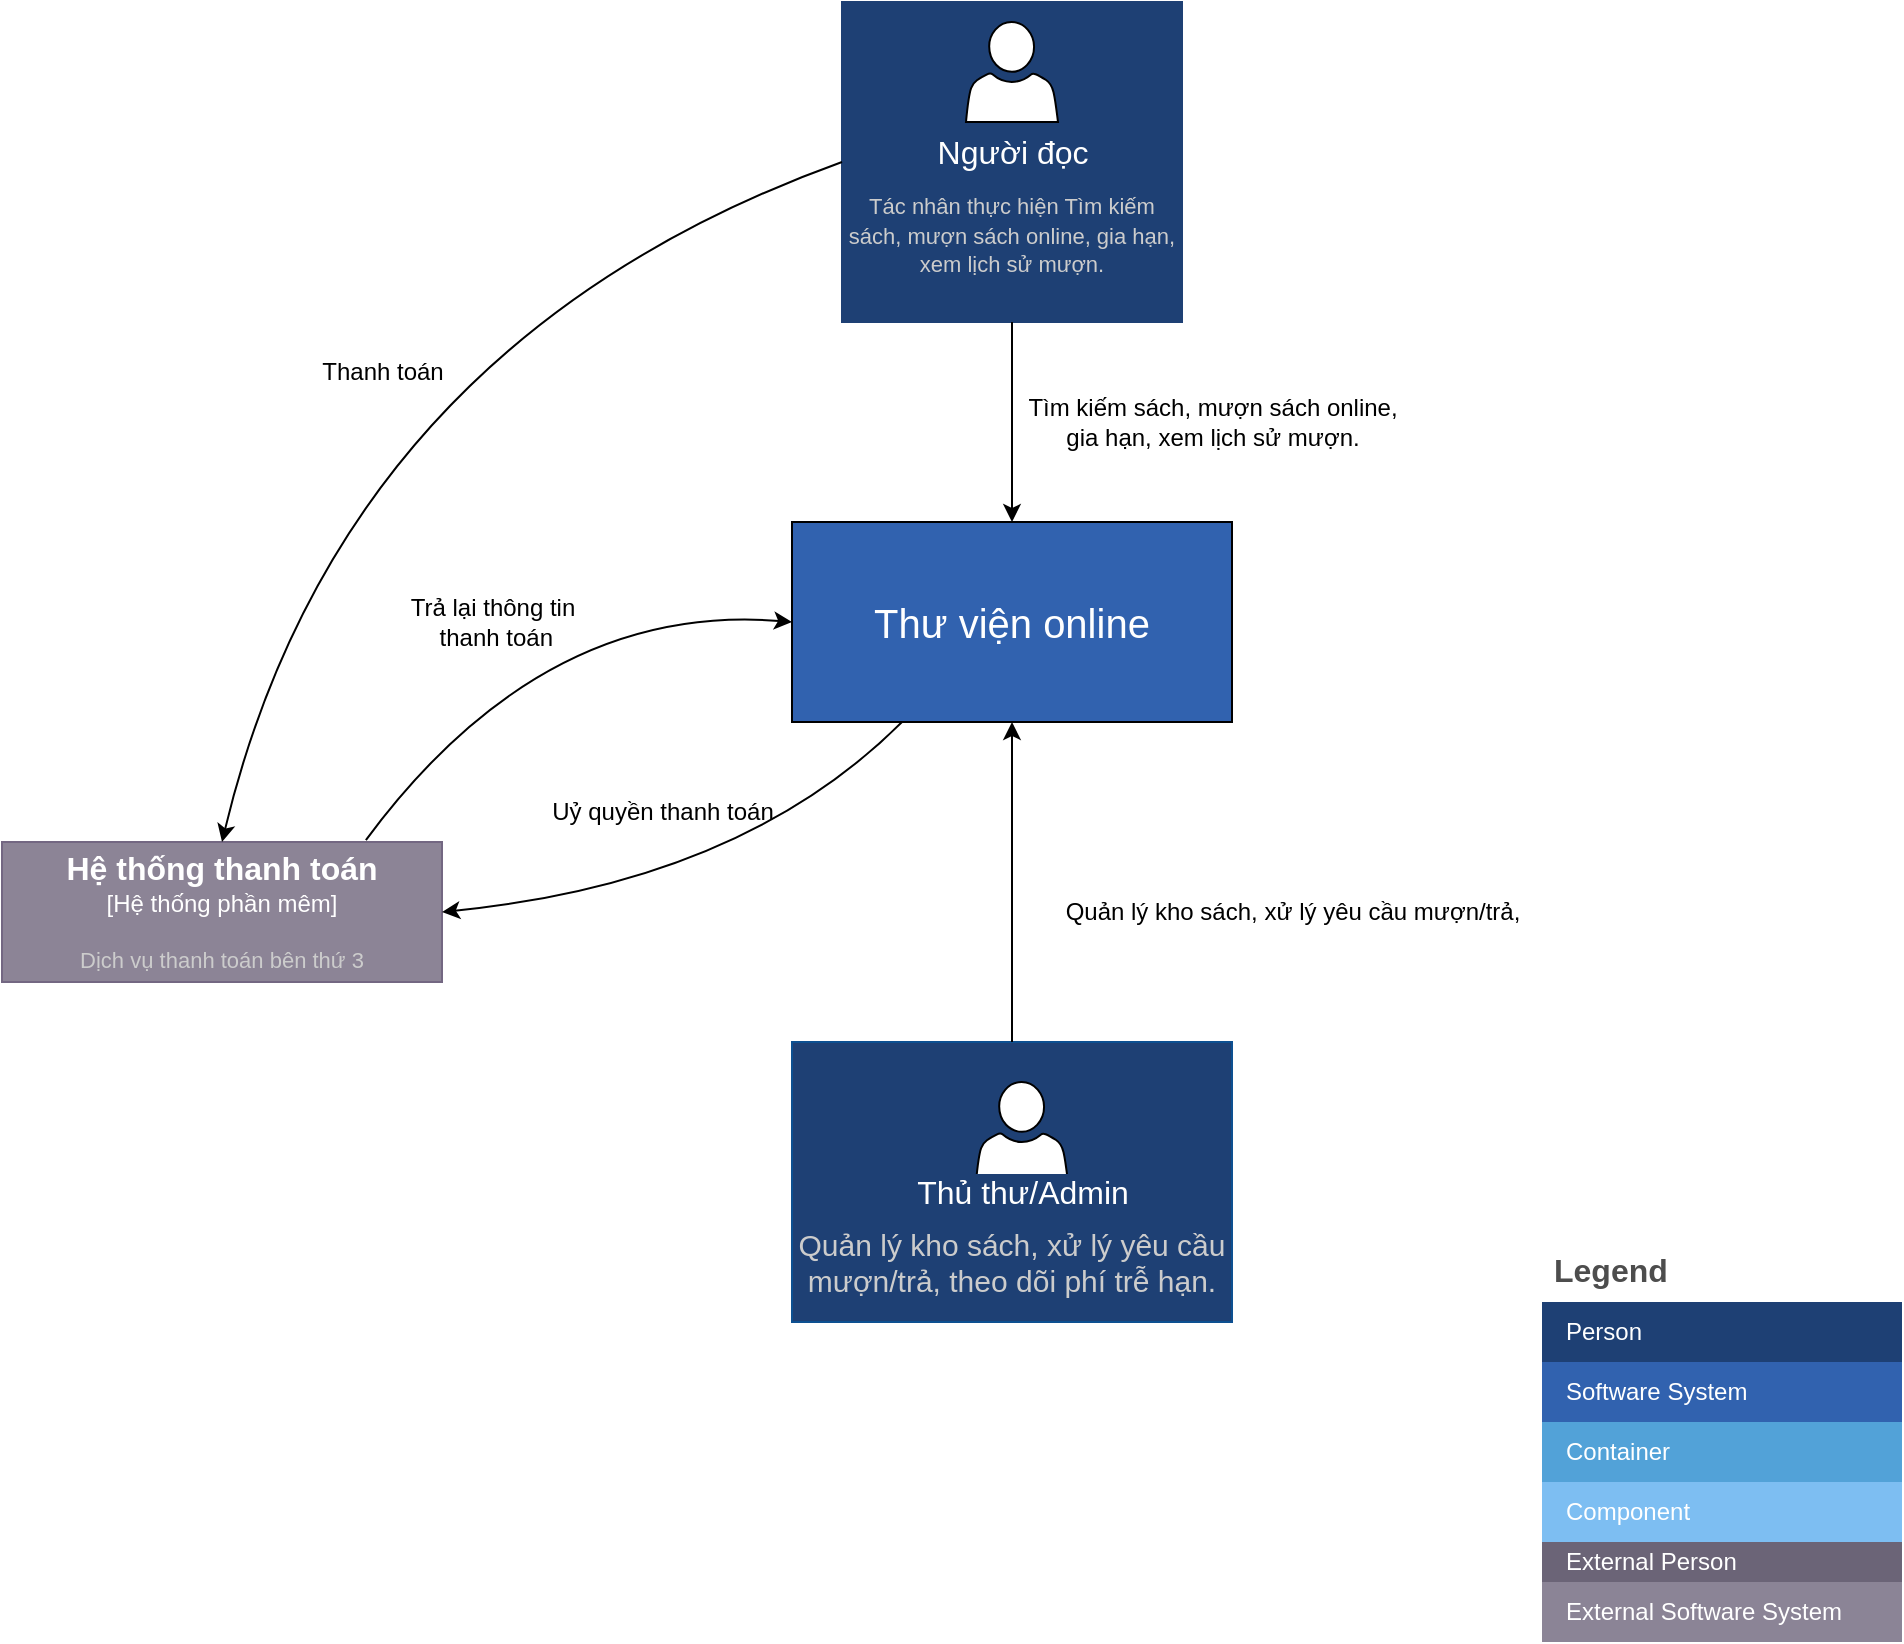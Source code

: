 <mxfile version="28.2.3">
  <diagram id="contextDiagram" name="Level 1 - Context Diagram">
    <mxGraphModel dx="1571" dy="876" grid="1" gridSize="10" guides="1" tooltips="1" connect="1" arrows="1" fold="1" page="1" pageScale="1" pageWidth="1600" pageHeight="900" math="0" shadow="0">
      <root>
        <mxCell id="0" />
        <mxCell id="1" parent="0" />
        <object placeholders="1" c4Name="" c4Type="" c4Description="Tác nhân thực hiện Tìm kiếm sách, mượn sách online, gia hạn, xem lịch sử mượn." label="&lt;font style=&quot;font-size: 16px&quot;&gt;&lt;b&gt;%c4Name%&lt;/b&gt;&lt;/font&gt;&lt;div&gt;[%c4Type%]&lt;/div&gt;&lt;br&gt;&lt;div&gt;&lt;font style=&quot;font-size: 11px&quot;&gt;&lt;font color=&quot;#cccccc&quot;&gt;%c4Description%&lt;/font&gt;&lt;/div&gt;" id="XcJCPWwcjopnrucdCZFC-1">
          <mxCell style="rounded=1;whiteSpace=wrap;html=1;labelBackgroundColor=none;fillColor=light-dark(#1e4074, #69aef2);fontColor=#ffffff;align=center;arcSize=0;strokeColor=light-dark(#1e4074, #7fb9f1);metaEdit=1;resizable=1;points=[[0.25,0,0],[0.5,0,0],[0.75,0,0],[1,0.25,0],[1,0.5,0],[1,0.75,0],[0.75,1,0],[0.5,1,0],[0.25,1,0],[0,0.75,0],[0,0.5,0],[0,0.25,0]];movable=1;rotatable=1;deletable=1;editable=1;locked=0;connectable=1;spacingBottom=-43;" vertex="1" parent="1">
            <mxGeometry x="750" y="130" width="170" height="160" as="geometry" />
          </mxCell>
        </object>
        <mxCell id="XcJCPWwcjopnrucdCZFC-2" value="" style="sketch=0;pointerEvents=1;shadow=0;dashed=0;html=1;labelPosition=center;verticalLabelPosition=bottom;verticalAlign=top;outlineConnect=0;align=center;shape=mxgraph.office.users.user;" vertex="1" parent="1">
          <mxGeometry x="812" y="140" width="46" height="50" as="geometry" />
        </mxCell>
        <mxCell id="XcJCPWwcjopnrucdCZFC-3" value="&lt;font style=&quot;font-size: 16px; color: light-dark(rgb(255, 255, 255), rgb(237, 237, 237));&quot;&gt;Người đọc&lt;/font&gt;" style="text;html=1;align=center;verticalAlign=middle;resizable=0;points=[];autosize=1;strokeColor=none;fillColor=none;labelBackgroundColor=light-dark(#1e4074, #ededed);" vertex="1" parent="1">
          <mxGeometry x="785" y="190" width="100" height="30" as="geometry" />
        </mxCell>
        <object placeholders="1" c4Name="" c4Type="" c4Description="Quản lý kho sách, xử lý yêu cầu mượn/trả, theo dõi phí trễ hạn." label="&lt;font&gt;&lt;b&gt;%c4Name%&lt;/b&gt;&lt;/font&gt;&lt;div&gt;[%c4Type%]&lt;/div&gt;&lt;br&gt;&lt;div&gt;&lt;font&gt;&lt;font color=&quot;#cccccc&quot;&gt;%c4Description%&lt;/font&gt;&lt;/font&gt;&lt;/div&gt;" id="XcJCPWwcjopnrucdCZFC-4">
          <mxCell style="rounded=1;whiteSpace=wrap;html=1;labelBackgroundColor=none;fillColor=light-dark(#1e4074, #69aef2);fontColor=#ffffff;align=center;arcSize=0;strokeColor=#0D5091;metaEdit=1;resizable=1;points=[[0.25,0,0],[0.5,0,0],[0.75,0,0],[1,0.25,0],[1,0.5,0],[1,0.75,0],[0.75,1,0],[0.5,1,0],[0.25,1,0],[0,0.75,0],[0,0.5,0],[0,0.25,0]];movable=1;rotatable=1;deletable=1;editable=1;locked=0;connectable=1;spacingBottom=-43;fontSize=15;" vertex="1" parent="1">
            <mxGeometry x="725" y="650" width="220" height="140" as="geometry" />
          </mxCell>
        </object>
        <mxCell id="XcJCPWwcjopnrucdCZFC-5" value="" style="sketch=0;pointerEvents=1;shadow=0;dashed=0;html=1;labelPosition=center;verticalLabelPosition=bottom;verticalAlign=top;outlineConnect=0;align=center;shape=mxgraph.office.users.user;" vertex="1" parent="1">
          <mxGeometry x="817" y="670" width="46" height="50" as="geometry" />
        </mxCell>
        <mxCell id="XcJCPWwcjopnrucdCZFC-6" value="&lt;font color=&quot;#ffffff&quot;&gt;&lt;span style=&quot;font-size: 16px;&quot;&gt;Thủ thư/Admin&lt;/span&gt;&lt;/font&gt;" style="text;html=1;align=center;verticalAlign=middle;resizable=0;points=[];autosize=1;strokeColor=none;fillColor=none;labelBackgroundColor=light-dark(#1e4074, #ededed);" vertex="1" parent="1">
          <mxGeometry x="775" y="710" width="130" height="30" as="geometry" />
        </mxCell>
        <mxCell id="XcJCPWwcjopnrucdCZFC-7" value="Legend" style="shape=table;startSize=30;container=1;collapsible=0;childLayout=tableLayout;fontSize=16;align=left;verticalAlign=top;fillColor=none;strokeColor=none;fontColor=#4D4D4D;fontStyle=1;spacingLeft=6;spacing=0;resizable=0;" vertex="1" parent="1">
          <mxGeometry x="1100" y="750" width="180" height="200" as="geometry" />
        </mxCell>
        <mxCell id="XcJCPWwcjopnrucdCZFC-8" value="" style="shape=tableRow;horizontal=0;startSize=0;swimlaneHead=0;swimlaneBody=0;strokeColor=inherit;top=0;left=0;bottom=0;right=0;collapsible=0;dropTarget=0;fillColor=none;points=[[0,0.5],[1,0.5]];portConstraint=eastwest;fontSize=12;" vertex="1" parent="XcJCPWwcjopnrucdCZFC-7">
          <mxGeometry y="30" width="180" height="30" as="geometry" />
        </mxCell>
        <mxCell id="XcJCPWwcjopnrucdCZFC-9" value="Person" style="shape=partialRectangle;html=1;whiteSpace=wrap;connectable=0;strokeColor=inherit;overflow=hidden;fillColor=#1E4074;top=0;left=0;bottom=0;right=0;pointerEvents=1;fontSize=12;align=left;fontColor=#FFFFFF;gradientColor=none;spacingLeft=10;spacingRight=4;" vertex="1" parent="XcJCPWwcjopnrucdCZFC-8">
          <mxGeometry width="180" height="30" as="geometry">
            <mxRectangle width="180" height="30" as="alternateBounds" />
          </mxGeometry>
        </mxCell>
        <mxCell id="XcJCPWwcjopnrucdCZFC-10" value="" style="shape=tableRow;horizontal=0;startSize=0;swimlaneHead=0;swimlaneBody=0;strokeColor=inherit;top=0;left=0;bottom=0;right=0;collapsible=0;dropTarget=0;fillColor=none;points=[[0,0.5],[1,0.5]];portConstraint=eastwest;fontSize=12;" vertex="1" parent="XcJCPWwcjopnrucdCZFC-7">
          <mxGeometry y="60" width="180" height="30" as="geometry" />
        </mxCell>
        <mxCell id="XcJCPWwcjopnrucdCZFC-11" value="Software System" style="shape=partialRectangle;html=1;whiteSpace=wrap;connectable=0;strokeColor=inherit;overflow=hidden;fillColor=#3162AF;top=0;left=0;bottom=0;right=0;pointerEvents=1;fontSize=12;align=left;fontColor=#FFFFFF;gradientColor=none;spacingLeft=10;spacingRight=4;" vertex="1" parent="XcJCPWwcjopnrucdCZFC-10">
          <mxGeometry width="180" height="30" as="geometry">
            <mxRectangle width="180" height="30" as="alternateBounds" />
          </mxGeometry>
        </mxCell>
        <mxCell id="XcJCPWwcjopnrucdCZFC-12" value="" style="shape=tableRow;horizontal=0;startSize=0;swimlaneHead=0;swimlaneBody=0;strokeColor=inherit;top=0;left=0;bottom=0;right=0;collapsible=0;dropTarget=0;fillColor=none;points=[[0,0.5],[1,0.5]];portConstraint=eastwest;fontSize=12;" vertex="1" parent="XcJCPWwcjopnrucdCZFC-7">
          <mxGeometry y="90" width="180" height="30" as="geometry" />
        </mxCell>
        <mxCell id="XcJCPWwcjopnrucdCZFC-13" value="Container" style="shape=partialRectangle;html=1;whiteSpace=wrap;connectable=0;strokeColor=inherit;overflow=hidden;fillColor=#52a2d8;top=0;left=0;bottom=0;right=0;pointerEvents=1;fontSize=12;align=left;fontColor=#FFFFFF;gradientColor=none;spacingLeft=10;spacingRight=4;" vertex="1" parent="XcJCPWwcjopnrucdCZFC-12">
          <mxGeometry width="180" height="30" as="geometry">
            <mxRectangle width="180" height="30" as="alternateBounds" />
          </mxGeometry>
        </mxCell>
        <mxCell id="XcJCPWwcjopnrucdCZFC-14" value="" style="shape=tableRow;horizontal=0;startSize=0;swimlaneHead=0;swimlaneBody=0;strokeColor=inherit;top=0;left=0;bottom=0;right=0;collapsible=0;dropTarget=0;fillColor=none;points=[[0,0.5],[1,0.5]];portConstraint=eastwest;fontSize=12;" vertex="1" parent="XcJCPWwcjopnrucdCZFC-7">
          <mxGeometry y="120" width="180" height="30" as="geometry" />
        </mxCell>
        <mxCell id="XcJCPWwcjopnrucdCZFC-15" value="Component" style="shape=partialRectangle;html=1;whiteSpace=wrap;connectable=0;strokeColor=inherit;overflow=hidden;fillColor=#7dbef2;top=0;left=0;bottom=0;right=0;pointerEvents=1;fontSize=12;align=left;fontColor=#FFFFFF;gradientColor=none;spacingLeft=10;spacingRight=4;" vertex="1" parent="XcJCPWwcjopnrucdCZFC-14">
          <mxGeometry width="180" height="30" as="geometry">
            <mxRectangle width="180" height="30" as="alternateBounds" />
          </mxGeometry>
        </mxCell>
        <mxCell id="XcJCPWwcjopnrucdCZFC-16" value="" style="shape=tableRow;horizontal=0;startSize=0;swimlaneHead=0;swimlaneBody=0;strokeColor=inherit;top=0;left=0;bottom=0;right=0;collapsible=0;dropTarget=0;fillColor=none;points=[[0,0.5],[1,0.5]];portConstraint=eastwest;fontSize=12;" vertex="1" parent="XcJCPWwcjopnrucdCZFC-7">
          <mxGeometry y="150" width="180" height="20" as="geometry" />
        </mxCell>
        <mxCell id="XcJCPWwcjopnrucdCZFC-17" value="External Person" style="shape=partialRectangle;html=1;whiteSpace=wrap;connectable=0;strokeColor=inherit;overflow=hidden;fillColor=#6b6477;top=0;left=0;bottom=0;right=0;pointerEvents=1;fontSize=12;align=left;fontColor=#FFFFFF;gradientColor=none;spacingLeft=10;spacingRight=4;" vertex="1" parent="XcJCPWwcjopnrucdCZFC-16">
          <mxGeometry width="180" height="20" as="geometry">
            <mxRectangle width="180" height="20" as="alternateBounds" />
          </mxGeometry>
        </mxCell>
        <mxCell id="XcJCPWwcjopnrucdCZFC-18" value="" style="shape=tableRow;horizontal=0;startSize=0;swimlaneHead=0;swimlaneBody=0;strokeColor=inherit;top=0;left=0;bottom=0;right=0;collapsible=0;dropTarget=0;fillColor=none;points=[[0,0.5],[1,0.5]];portConstraint=eastwest;fontSize=12;" vertex="1" parent="XcJCPWwcjopnrucdCZFC-7">
          <mxGeometry y="170" width="180" height="30" as="geometry" />
        </mxCell>
        <mxCell id="XcJCPWwcjopnrucdCZFC-19" value="External Software System" style="shape=partialRectangle;html=1;whiteSpace=wrap;connectable=0;strokeColor=inherit;overflow=hidden;fillColor=#8b8496;top=0;left=0;bottom=0;right=0;pointerEvents=1;fontSize=12;align=left;fontColor=#FFFFFF;gradientColor=none;spacingLeft=10;spacingRight=4;" vertex="1" parent="XcJCPWwcjopnrucdCZFC-18">
          <mxGeometry width="180" height="30" as="geometry">
            <mxRectangle width="180" height="30" as="alternateBounds" />
          </mxGeometry>
        </mxCell>
        <mxCell id="XcJCPWwcjopnrucdCZFC-20" value="&lt;span&gt;&lt;font style=&quot;font-size: 20px;&quot;&gt;Thư viện online&lt;/font&gt;&lt;/span&gt;" style="whiteSpace=wrap;html=1;fillColor=light-dark(#3162af, #ededed);fontColor=light-dark(#ffffff, #ededed);" vertex="1" parent="1">
          <mxGeometry x="725" y="390" width="220" height="100" as="geometry" />
        </mxCell>
        <object placeholders="1" c4Name="Hệ thống thanh toán" c4Type="Hệ thống phần mêm" c4Description="Dịch vụ thanh toán bên thứ 3" label="&lt;font style=&quot;font-size: 16px&quot;&gt;&lt;b&gt;%c4Name%&lt;/b&gt;&lt;/font&gt;&lt;div&gt;[%c4Type%]&lt;/div&gt;&lt;br&gt;&lt;div&gt;&lt;font style=&quot;font-size: 11px&quot;&gt;&lt;font color=&quot;#cccccc&quot;&gt;%c4Description%&lt;/font&gt;&lt;/div&gt;" id="XcJCPWwcjopnrucdCZFC-21">
          <mxCell style="rounded=1;whiteSpace=wrap;html=1;labelBackgroundColor=none;fillColor=light-dark(#8c8496, #7d7787);fontColor=#ffffff;align=center;arcSize=0;strokeColor=#736782;metaEdit=1;resizable=1;points=[[0.25,0,0],[0.5,0,0],[0.75,0,0],[1,0.25,0],[1,0.5,0],[1,0.75,0],[0.75,1,0],[0.5,1,0],[0.25,1,0],[0,0.75,0],[0,0.5,0],[0,0.25,0]];movable=1;rotatable=1;deletable=1;editable=1;locked=0;connectable=1;" vertex="1" parent="1">
            <mxGeometry x="330" y="550" width="220" height="70" as="geometry" />
          </mxCell>
        </object>
        <mxCell id="XcJCPWwcjopnrucdCZFC-22" value="" style="endArrow=classic;html=1;rounded=0;exitX=0.5;exitY=1;exitDx=0;exitDy=0;exitPerimeter=0;entryX=0.5;entryY=0;entryDx=0;entryDy=0;" edge="1" parent="1" source="XcJCPWwcjopnrucdCZFC-1" target="XcJCPWwcjopnrucdCZFC-20">
          <mxGeometry width="50" height="50" relative="1" as="geometry">
            <mxPoint x="720" y="420" as="sourcePoint" />
            <mxPoint x="770" y="370" as="targetPoint" />
          </mxGeometry>
        </mxCell>
        <mxCell id="XcJCPWwcjopnrucdCZFC-23" value="Tìm kiếm sách, mượn sách online, &lt;br&gt;gia hạn, xem lịch sử mượn." style="text;html=1;align=center;verticalAlign=middle;resizable=1;points=[];autosize=1;strokeColor=none;fillColor=none;movable=1;rotatable=1;deletable=1;editable=1;locked=0;connectable=1;" vertex="1" parent="1">
          <mxGeometry x="830" y="320" width="210" height="40" as="geometry" />
        </mxCell>
        <mxCell id="XcJCPWwcjopnrucdCZFC-24" value="" style="endArrow=classic;html=1;rounded=0;exitX=0.5;exitY=0;exitDx=0;exitDy=0;exitPerimeter=0;entryX=0.5;entryY=1;entryDx=0;entryDy=0;" edge="1" parent="1" source="XcJCPWwcjopnrucdCZFC-4" target="XcJCPWwcjopnrucdCZFC-20">
          <mxGeometry width="50" height="50" relative="1" as="geometry">
            <mxPoint x="720" y="620" as="sourcePoint" />
            <mxPoint x="770" y="570" as="targetPoint" />
          </mxGeometry>
        </mxCell>
        <mxCell id="XcJCPWwcjopnrucdCZFC-25" value="Quản lý kho sách, xử lý yêu cầu mượn/trả," style="text;html=1;align=center;verticalAlign=middle;resizable=0;points=[];autosize=1;strokeColor=none;fillColor=none;" vertex="1" parent="1">
          <mxGeometry x="850" y="570" width="250" height="30" as="geometry" />
        </mxCell>
        <mxCell id="XcJCPWwcjopnrucdCZFC-26" value="" style="endArrow=classic;html=1;rounded=0;exitX=0;exitY=0.5;exitDx=0;exitDy=0;exitPerimeter=0;entryX=0.5;entryY=0;entryDx=0;entryDy=0;entryPerimeter=0;curved=1;" edge="1" parent="1" source="XcJCPWwcjopnrucdCZFC-1" target="XcJCPWwcjopnrucdCZFC-21">
          <mxGeometry width="50" height="50" relative="1" as="geometry">
            <mxPoint x="830" y="300" as="sourcePoint" />
            <mxPoint x="830" y="400" as="targetPoint" />
            <Array as="points">
              <mxPoint x="500" y="300" />
            </Array>
          </mxGeometry>
        </mxCell>
        <mxCell id="XcJCPWwcjopnrucdCZFC-27" value="Thanh toán" style="text;html=1;align=center;verticalAlign=middle;resizable=0;points=[];autosize=1;strokeColor=none;fillColor=none;" vertex="1" parent="1">
          <mxGeometry x="480" y="300" width="80" height="30" as="geometry" />
        </mxCell>
        <mxCell id="XcJCPWwcjopnrucdCZFC-28" value="" style="endArrow=classic;html=1;rounded=0;exitX=0.25;exitY=1;exitDx=0;exitDy=0;entryX=1;entryY=0.5;entryDx=0;entryDy=0;entryPerimeter=0;curved=1;" edge="1" parent="1" source="XcJCPWwcjopnrucdCZFC-20" target="XcJCPWwcjopnrucdCZFC-21">
          <mxGeometry width="50" height="50" relative="1" as="geometry">
            <mxPoint x="870" y="410" as="sourcePoint" />
            <mxPoint x="560" y="750" as="targetPoint" />
            <Array as="points">
              <mxPoint x="700" y="570" />
            </Array>
          </mxGeometry>
        </mxCell>
        <mxCell id="XcJCPWwcjopnrucdCZFC-29" value="" style="endArrow=classic;html=1;rounded=0;exitX=0.827;exitY=-0.014;exitDx=0;exitDy=0;entryX=0;entryY=0.5;entryDx=0;entryDy=0;exitPerimeter=0;curved=1;movable=1;resizable=1;rotatable=1;deletable=1;editable=1;locked=0;connectable=1;" edge="1" parent="1" source="XcJCPWwcjopnrucdCZFC-21" target="XcJCPWwcjopnrucdCZFC-20">
          <mxGeometry width="50" height="50" relative="1" as="geometry">
            <mxPoint x="840" y="560" as="sourcePoint" />
            <mxPoint x="610" y="655" as="targetPoint" />
            <Array as="points">
              <mxPoint x="600" y="430" />
            </Array>
          </mxGeometry>
        </mxCell>
        <mxCell id="XcJCPWwcjopnrucdCZFC-30" value="Trả lại thông tin&lt;br&gt;&amp;nbsp;thanh toán" style="text;html=1;align=center;verticalAlign=middle;resizable=1;points=[];autosize=1;strokeColor=none;fillColor=none;movable=1;rotatable=1;deletable=1;editable=1;locked=0;connectable=1;" vertex="1" parent="1">
          <mxGeometry x="520" y="420" width="110" height="40" as="geometry" />
        </mxCell>
        <mxCell id="XcJCPWwcjopnrucdCZFC-31" value="Uỷ quyền thanh toán" style="text;html=1;align=center;verticalAlign=middle;resizable=0;points=[];autosize=1;strokeColor=none;fillColor=none;" vertex="1" parent="1">
          <mxGeometry x="595" y="520" width="130" height="30" as="geometry" />
        </mxCell>
      </root>
    </mxGraphModel>
  </diagram>
</mxfile>
